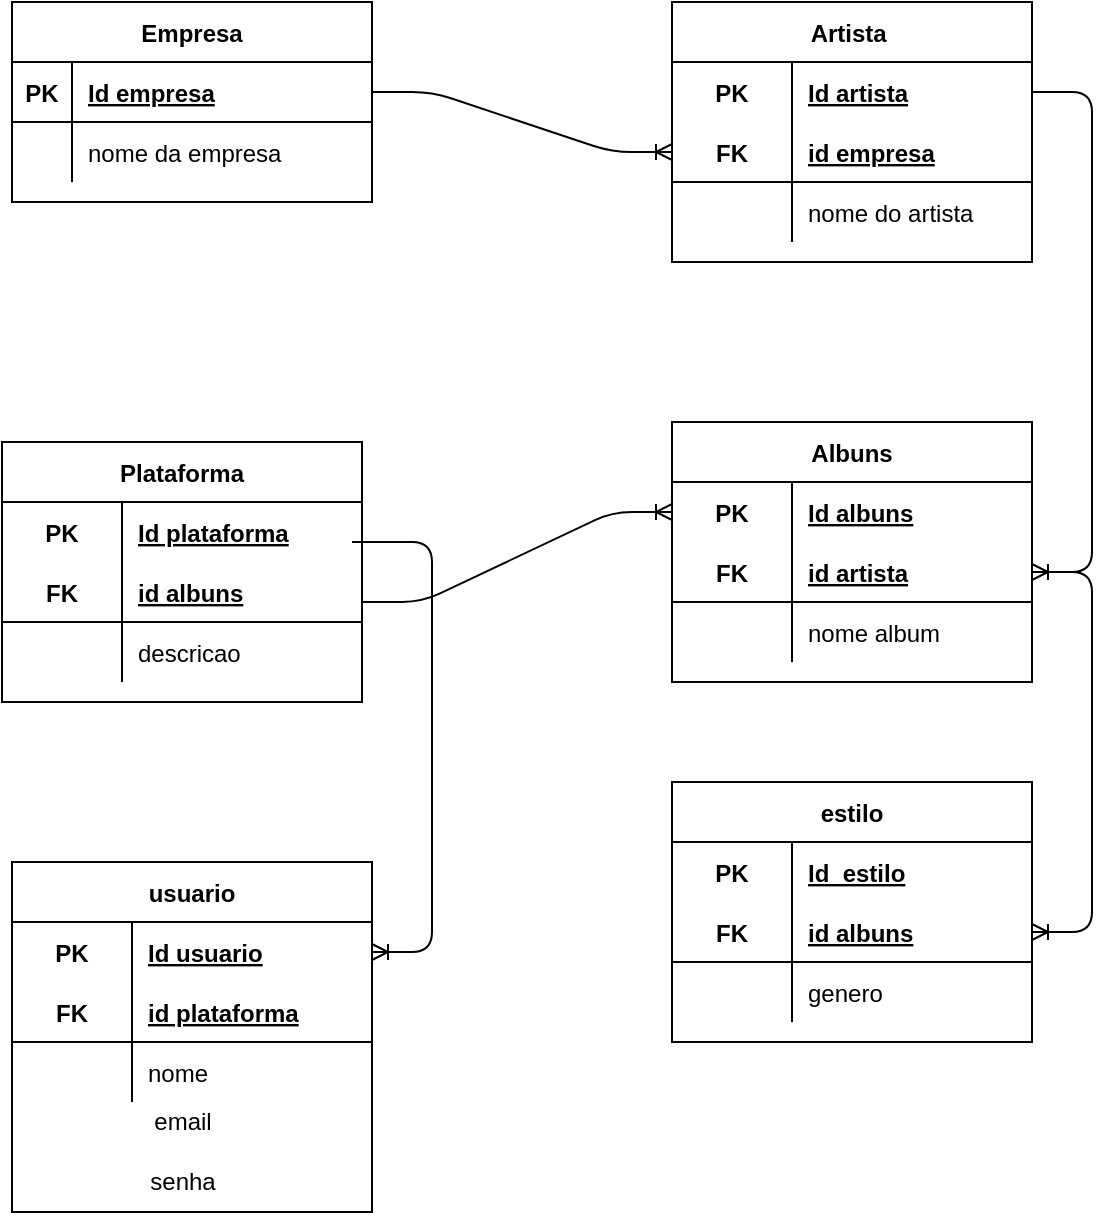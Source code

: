 <mxfile version="14.9.3" type="device"><diagram id="32l7jWXuSQkyV9Syt4oR" name="Page-1"><mxGraphModel dx="868" dy="450" grid="1" gridSize="10" guides="1" tooltips="1" connect="1" arrows="1" fold="1" page="1" pageScale="1" pageWidth="827" pageHeight="1169" math="0" shadow="0"><root><mxCell id="0"/><mxCell id="1" parent="0"/><mxCell id="4BA8W65vIj7PjF05kfxC-1" value="Empresa" style="shape=table;startSize=30;container=1;collapsible=1;childLayout=tableLayout;fixedRows=1;rowLines=0;fontStyle=1;align=center;resizeLast=1;" vertex="1" parent="1"><mxGeometry x="60" y="30" width="180" height="100" as="geometry"/></mxCell><mxCell id="4BA8W65vIj7PjF05kfxC-2" value="" style="shape=partialRectangle;collapsible=0;dropTarget=0;pointerEvents=0;fillColor=none;top=0;left=0;bottom=1;right=0;points=[[0,0.5],[1,0.5]];portConstraint=eastwest;" vertex="1" parent="4BA8W65vIj7PjF05kfxC-1"><mxGeometry y="30" width="180" height="30" as="geometry"/></mxCell><mxCell id="4BA8W65vIj7PjF05kfxC-3" value="PK" style="shape=partialRectangle;connectable=0;fillColor=none;top=0;left=0;bottom=0;right=0;fontStyle=1;overflow=hidden;" vertex="1" parent="4BA8W65vIj7PjF05kfxC-2"><mxGeometry width="30" height="30" as="geometry"/></mxCell><mxCell id="4BA8W65vIj7PjF05kfxC-4" value="Id empresa" style="shape=partialRectangle;connectable=0;fillColor=none;top=0;left=0;bottom=0;right=0;align=left;spacingLeft=6;fontStyle=5;overflow=hidden;" vertex="1" parent="4BA8W65vIj7PjF05kfxC-2"><mxGeometry x="30" width="150" height="30" as="geometry"/></mxCell><mxCell id="4BA8W65vIj7PjF05kfxC-5" value="" style="shape=partialRectangle;collapsible=0;dropTarget=0;pointerEvents=0;fillColor=none;top=0;left=0;bottom=0;right=0;points=[[0,0.5],[1,0.5]];portConstraint=eastwest;" vertex="1" parent="4BA8W65vIj7PjF05kfxC-1"><mxGeometry y="60" width="180" height="30" as="geometry"/></mxCell><mxCell id="4BA8W65vIj7PjF05kfxC-6" value="" style="shape=partialRectangle;connectable=0;fillColor=none;top=0;left=0;bottom=0;right=0;editable=1;overflow=hidden;" vertex="1" parent="4BA8W65vIj7PjF05kfxC-5"><mxGeometry width="30" height="30" as="geometry"/></mxCell><mxCell id="4BA8W65vIj7PjF05kfxC-7" value="nome da empresa" style="shape=partialRectangle;connectable=0;fillColor=none;top=0;left=0;bottom=0;right=0;align=left;spacingLeft=6;overflow=hidden;" vertex="1" parent="4BA8W65vIj7PjF05kfxC-5"><mxGeometry x="30" width="150" height="30" as="geometry"/></mxCell><mxCell id="4BA8W65vIj7PjF05kfxC-14" value="Artista " style="shape=table;startSize=30;container=1;collapsible=1;childLayout=tableLayout;fixedRows=1;rowLines=0;fontStyle=1;align=center;resizeLast=1;" vertex="1" parent="1"><mxGeometry x="390" y="30" width="180" height="130" as="geometry"/></mxCell><mxCell id="4BA8W65vIj7PjF05kfxC-15" value="" style="shape=partialRectangle;collapsible=0;dropTarget=0;pointerEvents=0;fillColor=none;top=0;left=0;bottom=0;right=0;points=[[0,0.5],[1,0.5]];portConstraint=eastwest;" vertex="1" parent="4BA8W65vIj7PjF05kfxC-14"><mxGeometry y="30" width="180" height="30" as="geometry"/></mxCell><mxCell id="4BA8W65vIj7PjF05kfxC-16" value="PK" style="shape=partialRectangle;connectable=0;fillColor=none;top=0;left=0;bottom=0;right=0;fontStyle=1;overflow=hidden;" vertex="1" parent="4BA8W65vIj7PjF05kfxC-15"><mxGeometry width="60" height="30" as="geometry"/></mxCell><mxCell id="4BA8W65vIj7PjF05kfxC-17" value="Id artista" style="shape=partialRectangle;connectable=0;fillColor=none;top=0;left=0;bottom=0;right=0;align=left;spacingLeft=6;fontStyle=5;overflow=hidden;" vertex="1" parent="4BA8W65vIj7PjF05kfxC-15"><mxGeometry x="60" width="120" height="30" as="geometry"/></mxCell><mxCell id="4BA8W65vIj7PjF05kfxC-18" value="" style="shape=partialRectangle;collapsible=0;dropTarget=0;pointerEvents=0;fillColor=none;top=0;left=0;bottom=1;right=0;points=[[0,0.5],[1,0.5]];portConstraint=eastwest;" vertex="1" parent="4BA8W65vIj7PjF05kfxC-14"><mxGeometry y="60" width="180" height="30" as="geometry"/></mxCell><mxCell id="4BA8W65vIj7PjF05kfxC-19" value="FK" style="shape=partialRectangle;connectable=0;fillColor=none;top=0;left=0;bottom=0;right=0;fontStyle=1;overflow=hidden;" vertex="1" parent="4BA8W65vIj7PjF05kfxC-18"><mxGeometry width="60" height="30" as="geometry"/></mxCell><mxCell id="4BA8W65vIj7PjF05kfxC-20" value="id empresa" style="shape=partialRectangle;connectable=0;fillColor=none;top=0;left=0;bottom=0;right=0;align=left;spacingLeft=6;fontStyle=5;overflow=hidden;" vertex="1" parent="4BA8W65vIj7PjF05kfxC-18"><mxGeometry x="60" width="120" height="30" as="geometry"/></mxCell><mxCell id="4BA8W65vIj7PjF05kfxC-21" value="" style="shape=partialRectangle;collapsible=0;dropTarget=0;pointerEvents=0;fillColor=none;top=0;left=0;bottom=0;right=0;points=[[0,0.5],[1,0.5]];portConstraint=eastwest;" vertex="1" parent="4BA8W65vIj7PjF05kfxC-14"><mxGeometry y="90" width="180" height="30" as="geometry"/></mxCell><mxCell id="4BA8W65vIj7PjF05kfxC-22" value="" style="shape=partialRectangle;connectable=0;fillColor=none;top=0;left=0;bottom=0;right=0;editable=1;overflow=hidden;" vertex="1" parent="4BA8W65vIj7PjF05kfxC-21"><mxGeometry width="60" height="30" as="geometry"/></mxCell><mxCell id="4BA8W65vIj7PjF05kfxC-23" value="nome do artista" style="shape=partialRectangle;connectable=0;fillColor=none;top=0;left=0;bottom=0;right=0;align=left;spacingLeft=6;overflow=hidden;" vertex="1" parent="4BA8W65vIj7PjF05kfxC-21"><mxGeometry x="60" width="120" height="30" as="geometry"/></mxCell><mxCell id="4BA8W65vIj7PjF05kfxC-27" value="" style="edgeStyle=entityRelationEdgeStyle;fontSize=12;html=1;endArrow=ERoneToMany;entryX=0;entryY=0.5;entryDx=0;entryDy=0;exitX=1;exitY=0.5;exitDx=0;exitDy=0;" edge="1" parent="1" source="4BA8W65vIj7PjF05kfxC-2" target="4BA8W65vIj7PjF05kfxC-18"><mxGeometry width="100" height="100" relative="1" as="geometry"><mxPoint x="250" y="80" as="sourcePoint"/><mxPoint x="330" y="-20" as="targetPoint"/></mxGeometry></mxCell><mxCell id="4BA8W65vIj7PjF05kfxC-41" value="Albuns" style="shape=table;startSize=30;container=1;collapsible=1;childLayout=tableLayout;fixedRows=1;rowLines=0;fontStyle=1;align=center;resizeLast=1;" vertex="1" parent="1"><mxGeometry x="390" y="240" width="180" height="130" as="geometry"/></mxCell><mxCell id="4BA8W65vIj7PjF05kfxC-42" value="" style="shape=partialRectangle;collapsible=0;dropTarget=0;pointerEvents=0;fillColor=none;top=0;left=0;bottom=0;right=0;points=[[0,0.5],[1,0.5]];portConstraint=eastwest;" vertex="1" parent="4BA8W65vIj7PjF05kfxC-41"><mxGeometry y="30" width="180" height="30" as="geometry"/></mxCell><mxCell id="4BA8W65vIj7PjF05kfxC-43" value="PK" style="shape=partialRectangle;connectable=0;fillColor=none;top=0;left=0;bottom=0;right=0;fontStyle=1;overflow=hidden;" vertex="1" parent="4BA8W65vIj7PjF05kfxC-42"><mxGeometry width="60" height="30" as="geometry"/></mxCell><mxCell id="4BA8W65vIj7PjF05kfxC-44" value="Id albuns" style="shape=partialRectangle;connectable=0;fillColor=none;top=0;left=0;bottom=0;right=0;align=left;spacingLeft=6;fontStyle=5;overflow=hidden;" vertex="1" parent="4BA8W65vIj7PjF05kfxC-42"><mxGeometry x="60" width="120" height="30" as="geometry"/></mxCell><mxCell id="4BA8W65vIj7PjF05kfxC-45" value="" style="shape=partialRectangle;collapsible=0;dropTarget=0;pointerEvents=0;fillColor=none;top=0;left=0;bottom=1;right=0;points=[[0,0.5],[1,0.5]];portConstraint=eastwest;" vertex="1" parent="4BA8W65vIj7PjF05kfxC-41"><mxGeometry y="60" width="180" height="30" as="geometry"/></mxCell><mxCell id="4BA8W65vIj7PjF05kfxC-46" value="FK" style="shape=partialRectangle;connectable=0;fillColor=none;top=0;left=0;bottom=0;right=0;fontStyle=1;overflow=hidden;" vertex="1" parent="4BA8W65vIj7PjF05kfxC-45"><mxGeometry width="60" height="30" as="geometry"/></mxCell><mxCell id="4BA8W65vIj7PjF05kfxC-47" value="id artista" style="shape=partialRectangle;connectable=0;fillColor=none;top=0;left=0;bottom=0;right=0;align=left;spacingLeft=6;fontStyle=5;overflow=hidden;" vertex="1" parent="4BA8W65vIj7PjF05kfxC-45"><mxGeometry x="60" width="120" height="30" as="geometry"/></mxCell><mxCell id="4BA8W65vIj7PjF05kfxC-48" value="" style="shape=partialRectangle;collapsible=0;dropTarget=0;pointerEvents=0;fillColor=none;top=0;left=0;bottom=0;right=0;points=[[0,0.5],[1,0.5]];portConstraint=eastwest;" vertex="1" parent="4BA8W65vIj7PjF05kfxC-41"><mxGeometry y="90" width="180" height="30" as="geometry"/></mxCell><mxCell id="4BA8W65vIj7PjF05kfxC-49" value="" style="shape=partialRectangle;connectable=0;fillColor=none;top=0;left=0;bottom=0;right=0;editable=1;overflow=hidden;" vertex="1" parent="4BA8W65vIj7PjF05kfxC-48"><mxGeometry width="60" height="30" as="geometry"/></mxCell><mxCell id="4BA8W65vIj7PjF05kfxC-50" value="nome album" style="shape=partialRectangle;connectable=0;fillColor=none;top=0;left=0;bottom=0;right=0;align=left;spacingLeft=6;overflow=hidden;" vertex="1" parent="4BA8W65vIj7PjF05kfxC-48"><mxGeometry x="60" width="120" height="30" as="geometry"/></mxCell><mxCell id="4BA8W65vIj7PjF05kfxC-51" value="" style="edgeStyle=entityRelationEdgeStyle;fontSize=12;html=1;endArrow=ERoneToMany;entryX=1;entryY=0.5;entryDx=0;entryDy=0;exitX=1;exitY=0.5;exitDx=0;exitDy=0;" edge="1" parent="1" source="4BA8W65vIj7PjF05kfxC-15" target="4BA8W65vIj7PjF05kfxC-45"><mxGeometry width="100" height="100" relative="1" as="geometry"><mxPoint x="570" y="110" as="sourcePoint"/><mxPoint x="670" y="10" as="targetPoint"/></mxGeometry></mxCell><mxCell id="4BA8W65vIj7PjF05kfxC-52" value="estilo" style="shape=table;startSize=30;container=1;collapsible=1;childLayout=tableLayout;fixedRows=1;rowLines=0;fontStyle=1;align=center;resizeLast=1;" vertex="1" parent="1"><mxGeometry x="390" y="420" width="180" height="130" as="geometry"/></mxCell><mxCell id="4BA8W65vIj7PjF05kfxC-53" value="" style="shape=partialRectangle;collapsible=0;dropTarget=0;pointerEvents=0;fillColor=none;top=0;left=0;bottom=0;right=0;points=[[0,0.5],[1,0.5]];portConstraint=eastwest;" vertex="1" parent="4BA8W65vIj7PjF05kfxC-52"><mxGeometry y="30" width="180" height="30" as="geometry"/></mxCell><mxCell id="4BA8W65vIj7PjF05kfxC-54" value="PK" style="shape=partialRectangle;connectable=0;fillColor=none;top=0;left=0;bottom=0;right=0;fontStyle=1;overflow=hidden;" vertex="1" parent="4BA8W65vIj7PjF05kfxC-53"><mxGeometry width="60" height="30" as="geometry"/></mxCell><mxCell id="4BA8W65vIj7PjF05kfxC-55" value="Id  estilo" style="shape=partialRectangle;connectable=0;fillColor=none;top=0;left=0;bottom=0;right=0;align=left;spacingLeft=6;fontStyle=5;overflow=hidden;" vertex="1" parent="4BA8W65vIj7PjF05kfxC-53"><mxGeometry x="60" width="120" height="30" as="geometry"/></mxCell><mxCell id="4BA8W65vIj7PjF05kfxC-56" value="" style="shape=partialRectangle;collapsible=0;dropTarget=0;pointerEvents=0;fillColor=none;top=0;left=0;bottom=1;right=0;points=[[0,0.5],[1,0.5]];portConstraint=eastwest;" vertex="1" parent="4BA8W65vIj7PjF05kfxC-52"><mxGeometry y="60" width="180" height="30" as="geometry"/></mxCell><mxCell id="4BA8W65vIj7PjF05kfxC-57" value="FK" style="shape=partialRectangle;connectable=0;fillColor=none;top=0;left=0;bottom=0;right=0;fontStyle=1;overflow=hidden;" vertex="1" parent="4BA8W65vIj7PjF05kfxC-56"><mxGeometry width="60" height="30" as="geometry"/></mxCell><mxCell id="4BA8W65vIj7PjF05kfxC-58" value="id albuns" style="shape=partialRectangle;connectable=0;fillColor=none;top=0;left=0;bottom=0;right=0;align=left;spacingLeft=6;fontStyle=5;overflow=hidden;" vertex="1" parent="4BA8W65vIj7PjF05kfxC-56"><mxGeometry x="60" width="120" height="30" as="geometry"/></mxCell><mxCell id="4BA8W65vIj7PjF05kfxC-59" value="" style="shape=partialRectangle;collapsible=0;dropTarget=0;pointerEvents=0;fillColor=none;top=0;left=0;bottom=0;right=0;points=[[0,0.5],[1,0.5]];portConstraint=eastwest;" vertex="1" parent="4BA8W65vIj7PjF05kfxC-52"><mxGeometry y="90" width="180" height="30" as="geometry"/></mxCell><mxCell id="4BA8W65vIj7PjF05kfxC-60" value="" style="shape=partialRectangle;connectable=0;fillColor=none;top=0;left=0;bottom=0;right=0;editable=1;overflow=hidden;" vertex="1" parent="4BA8W65vIj7PjF05kfxC-59"><mxGeometry width="60" height="30" as="geometry"/></mxCell><mxCell id="4BA8W65vIj7PjF05kfxC-61" value="genero" style="shape=partialRectangle;connectable=0;fillColor=none;top=0;left=0;bottom=0;right=0;align=left;spacingLeft=6;overflow=hidden;" vertex="1" parent="4BA8W65vIj7PjF05kfxC-59"><mxGeometry x="60" width="120" height="30" as="geometry"/></mxCell><mxCell id="4BA8W65vIj7PjF05kfxC-62" value="" style="edgeStyle=entityRelationEdgeStyle;fontSize=12;html=1;endArrow=ERoneToMany;entryX=1;entryY=0.5;entryDx=0;entryDy=0;" edge="1" parent="1" source="4BA8W65vIj7PjF05kfxC-45" target="4BA8W65vIj7PjF05kfxC-56"><mxGeometry width="100" height="100" relative="1" as="geometry"><mxPoint x="590" y="430" as="sourcePoint"/><mxPoint x="760" y="200" as="targetPoint"/></mxGeometry></mxCell><mxCell id="4BA8W65vIj7PjF05kfxC-76" value="Plataforma" style="shape=table;startSize=30;container=1;collapsible=1;childLayout=tableLayout;fixedRows=1;rowLines=0;fontStyle=1;align=center;resizeLast=1;" vertex="1" parent="1"><mxGeometry x="55" y="250" width="180" height="130" as="geometry"/></mxCell><mxCell id="4BA8W65vIj7PjF05kfxC-77" value="" style="shape=partialRectangle;collapsible=0;dropTarget=0;pointerEvents=0;fillColor=none;top=0;left=0;bottom=0;right=0;points=[[0,0.5],[1,0.5]];portConstraint=eastwest;" vertex="1" parent="4BA8W65vIj7PjF05kfxC-76"><mxGeometry y="30" width="180" height="30" as="geometry"/></mxCell><mxCell id="4BA8W65vIj7PjF05kfxC-78" value="PK" style="shape=partialRectangle;connectable=0;fillColor=none;top=0;left=0;bottom=0;right=0;fontStyle=1;overflow=hidden;" vertex="1" parent="4BA8W65vIj7PjF05kfxC-77"><mxGeometry width="60" height="30" as="geometry"/></mxCell><mxCell id="4BA8W65vIj7PjF05kfxC-79" value="Id plataforma" style="shape=partialRectangle;connectable=0;fillColor=none;top=0;left=0;bottom=0;right=0;align=left;spacingLeft=6;fontStyle=5;overflow=hidden;" vertex="1" parent="4BA8W65vIj7PjF05kfxC-77"><mxGeometry x="60" width="120" height="30" as="geometry"/></mxCell><mxCell id="4BA8W65vIj7PjF05kfxC-80" value="" style="shape=partialRectangle;collapsible=0;dropTarget=0;pointerEvents=0;fillColor=none;top=0;left=0;bottom=1;right=0;points=[[0,0.5],[1,0.5]];portConstraint=eastwest;" vertex="1" parent="4BA8W65vIj7PjF05kfxC-76"><mxGeometry y="60" width="180" height="30" as="geometry"/></mxCell><mxCell id="4BA8W65vIj7PjF05kfxC-81" value="FK" style="shape=partialRectangle;connectable=0;fillColor=none;top=0;left=0;bottom=0;right=0;fontStyle=1;overflow=hidden;" vertex="1" parent="4BA8W65vIj7PjF05kfxC-80"><mxGeometry width="60" height="30" as="geometry"/></mxCell><mxCell id="4BA8W65vIj7PjF05kfxC-82" value="id albuns" style="shape=partialRectangle;connectable=0;fillColor=none;top=0;left=0;bottom=0;right=0;align=left;spacingLeft=6;fontStyle=5;overflow=hidden;" vertex="1" parent="4BA8W65vIj7PjF05kfxC-80"><mxGeometry x="60" width="120" height="30" as="geometry"/></mxCell><mxCell id="4BA8W65vIj7PjF05kfxC-83" value="" style="shape=partialRectangle;collapsible=0;dropTarget=0;pointerEvents=0;fillColor=none;top=0;left=0;bottom=0;right=0;points=[[0,0.5],[1,0.5]];portConstraint=eastwest;" vertex="1" parent="4BA8W65vIj7PjF05kfxC-76"><mxGeometry y="90" width="180" height="30" as="geometry"/></mxCell><mxCell id="4BA8W65vIj7PjF05kfxC-84" value="" style="shape=partialRectangle;connectable=0;fillColor=none;top=0;left=0;bottom=0;right=0;editable=1;overflow=hidden;" vertex="1" parent="4BA8W65vIj7PjF05kfxC-83"><mxGeometry width="60" height="30" as="geometry"/></mxCell><mxCell id="4BA8W65vIj7PjF05kfxC-85" value="descricao" style="shape=partialRectangle;connectable=0;fillColor=none;top=0;left=0;bottom=0;right=0;align=left;spacingLeft=6;overflow=hidden;" vertex="1" parent="4BA8W65vIj7PjF05kfxC-83"><mxGeometry x="60" width="120" height="30" as="geometry"/></mxCell><mxCell id="4BA8W65vIj7PjF05kfxC-86" value="usuario" style="shape=table;startSize=30;container=1;collapsible=1;childLayout=tableLayout;fixedRows=1;rowLines=0;fontStyle=1;align=center;resizeLast=1;" vertex="1" parent="1"><mxGeometry x="60" y="460" width="180" height="175" as="geometry"/></mxCell><mxCell id="4BA8W65vIj7PjF05kfxC-87" value="" style="shape=partialRectangle;collapsible=0;dropTarget=0;pointerEvents=0;fillColor=none;top=0;left=0;bottom=0;right=0;points=[[0,0.5],[1,0.5]];portConstraint=eastwest;" vertex="1" parent="4BA8W65vIj7PjF05kfxC-86"><mxGeometry y="30" width="180" height="30" as="geometry"/></mxCell><mxCell id="4BA8W65vIj7PjF05kfxC-88" value="PK" style="shape=partialRectangle;connectable=0;fillColor=none;top=0;left=0;bottom=0;right=0;fontStyle=1;overflow=hidden;" vertex="1" parent="4BA8W65vIj7PjF05kfxC-87"><mxGeometry width="60" height="30" as="geometry"/></mxCell><mxCell id="4BA8W65vIj7PjF05kfxC-89" value="Id usuario" style="shape=partialRectangle;connectable=0;fillColor=none;top=0;left=0;bottom=0;right=0;align=left;spacingLeft=6;fontStyle=5;overflow=hidden;" vertex="1" parent="4BA8W65vIj7PjF05kfxC-87"><mxGeometry x="60" width="120" height="30" as="geometry"/></mxCell><mxCell id="4BA8W65vIj7PjF05kfxC-90" value="" style="shape=partialRectangle;collapsible=0;dropTarget=0;pointerEvents=0;fillColor=none;top=0;left=0;bottom=1;right=0;points=[[0,0.5],[1,0.5]];portConstraint=eastwest;" vertex="1" parent="4BA8W65vIj7PjF05kfxC-86"><mxGeometry y="60" width="180" height="30" as="geometry"/></mxCell><mxCell id="4BA8W65vIj7PjF05kfxC-91" value="FK" style="shape=partialRectangle;connectable=0;fillColor=none;top=0;left=0;bottom=0;right=0;fontStyle=1;overflow=hidden;" vertex="1" parent="4BA8W65vIj7PjF05kfxC-90"><mxGeometry width="60" height="30" as="geometry"/></mxCell><mxCell id="4BA8W65vIj7PjF05kfxC-92" value="id plataforma" style="shape=partialRectangle;connectable=0;fillColor=none;top=0;left=0;bottom=0;right=0;align=left;spacingLeft=6;fontStyle=5;overflow=hidden;" vertex="1" parent="4BA8W65vIj7PjF05kfxC-90"><mxGeometry x="60" width="120" height="30" as="geometry"/></mxCell><mxCell id="4BA8W65vIj7PjF05kfxC-93" value="" style="shape=partialRectangle;collapsible=0;dropTarget=0;pointerEvents=0;fillColor=none;top=0;left=0;bottom=0;right=0;points=[[0,0.5],[1,0.5]];portConstraint=eastwest;" vertex="1" parent="4BA8W65vIj7PjF05kfxC-86"><mxGeometry y="90" width="180" height="30" as="geometry"/></mxCell><mxCell id="4BA8W65vIj7PjF05kfxC-94" value="" style="shape=partialRectangle;connectable=0;fillColor=none;top=0;left=0;bottom=0;right=0;editable=1;overflow=hidden;" vertex="1" parent="4BA8W65vIj7PjF05kfxC-93"><mxGeometry width="60" height="30" as="geometry"/></mxCell><mxCell id="4BA8W65vIj7PjF05kfxC-95" value="nome" style="shape=partialRectangle;connectable=0;fillColor=none;top=0;left=0;bottom=0;right=0;align=left;spacingLeft=6;overflow=hidden;" vertex="1" parent="4BA8W65vIj7PjF05kfxC-93"><mxGeometry x="60" width="120" height="30" as="geometry"/></mxCell><mxCell id="4BA8W65vIj7PjF05kfxC-97" value="email" style="text;html=1;align=center;verticalAlign=middle;resizable=0;points=[];autosize=1;strokeColor=none;" vertex="1" parent="1"><mxGeometry x="120" y="580" width="50" height="20" as="geometry"/></mxCell><mxCell id="4BA8W65vIj7PjF05kfxC-98" value="senha" style="text;html=1;align=center;verticalAlign=middle;resizable=0;points=[];autosize=1;strokeColor=none;" vertex="1" parent="1"><mxGeometry x="120" y="610" width="50" height="20" as="geometry"/></mxCell><mxCell id="4BA8W65vIj7PjF05kfxC-100" value="" style="edgeStyle=entityRelationEdgeStyle;fontSize=12;html=1;endArrow=ERoneToMany;entryX=0;entryY=0.5;entryDx=0;entryDy=0;" edge="1" parent="1" target="4BA8W65vIj7PjF05kfxC-42"><mxGeometry width="100" height="100" relative="1" as="geometry"><mxPoint x="235" y="330" as="sourcePoint"/><mxPoint x="335" y="230" as="targetPoint"/></mxGeometry></mxCell><mxCell id="4BA8W65vIj7PjF05kfxC-101" value="" style="edgeStyle=entityRelationEdgeStyle;fontSize=12;html=1;endArrow=ERoneToMany;" edge="1" parent="1" target="4BA8W65vIj7PjF05kfxC-87"><mxGeometry width="100" height="100" relative="1" as="geometry"><mxPoint x="230" y="300" as="sourcePoint"/><mxPoint x="330" y="200" as="targetPoint"/></mxGeometry></mxCell></root></mxGraphModel></diagram></mxfile>